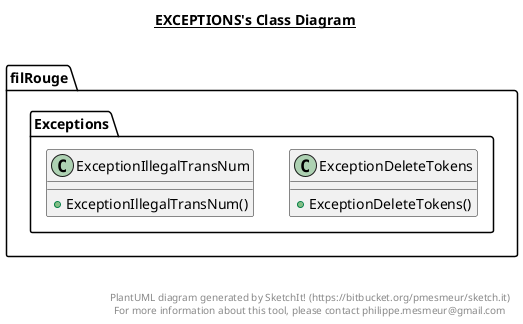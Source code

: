 @startuml

title __EXCEPTIONS's Class Diagram__\n

  namespace filRouge.Exceptions {
    class filRouge.Exceptions.ExceptionDeleteTokens {
        + ExceptionDeleteTokens()
    }
  }
  

  namespace filRouge.Exceptions {
    class filRouge.Exceptions.ExceptionIllegalTransNum {
        + ExceptionIllegalTransNum()
    }
  }
  



right footer


PlantUML diagram generated by SketchIt! (https://bitbucket.org/pmesmeur/sketch.it)
For more information about this tool, please contact philippe.mesmeur@gmail.com
endfooter

@enduml

